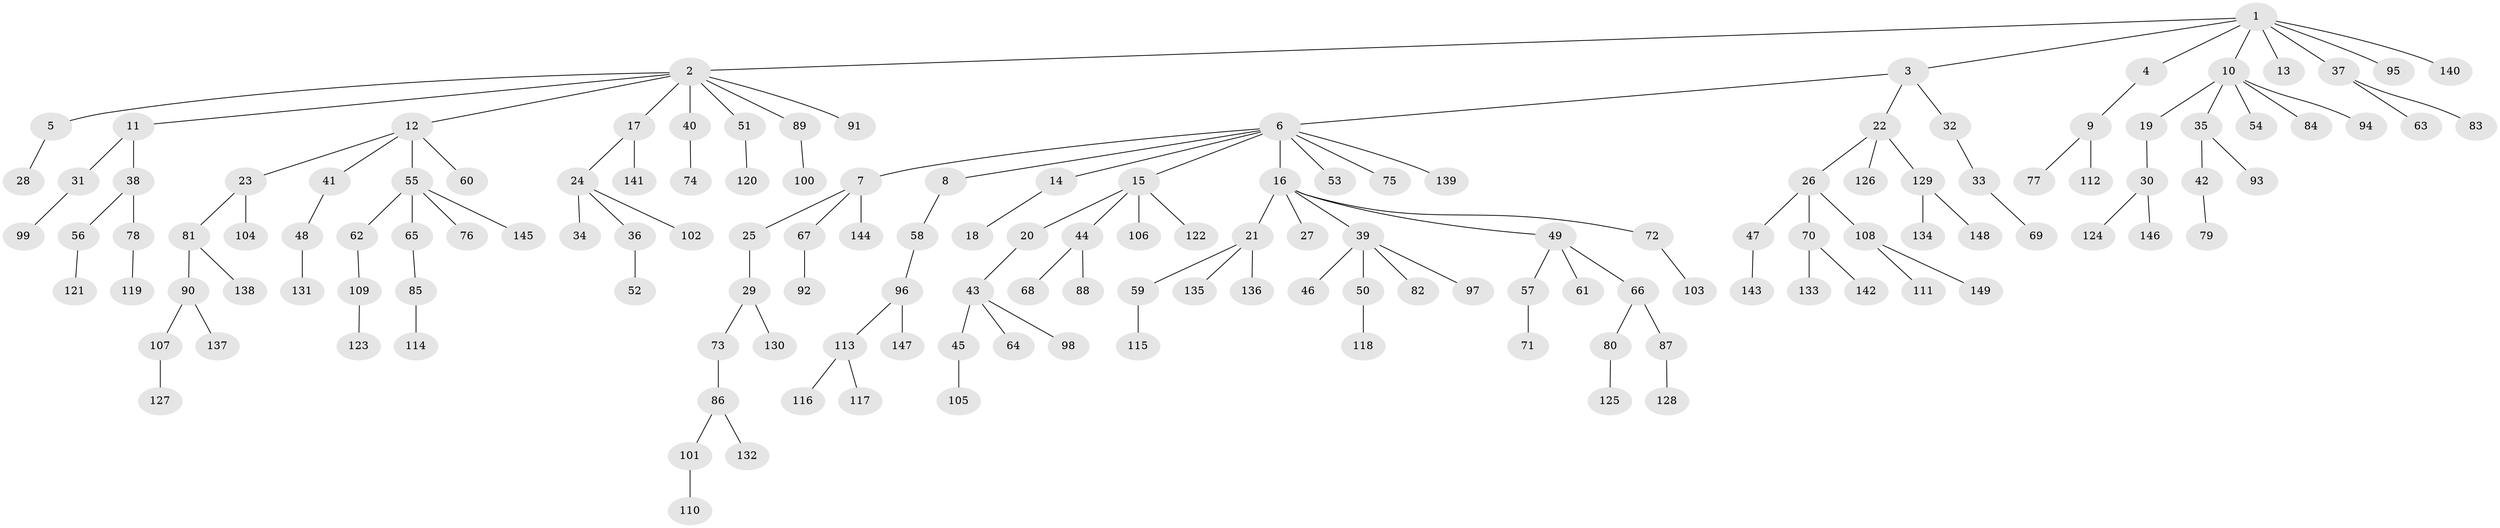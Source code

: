 // coarse degree distribution, {9: 0.009615384615384616, 10: 0.009615384615384616, 4: 0.0673076923076923, 2: 0.23076923076923078, 1: 0.5769230769230769, 8: 0.028846153846153848, 6: 0.009615384615384616, 3: 0.0673076923076923}
// Generated by graph-tools (version 1.1) at 2025/52/02/27/25 19:52:12]
// undirected, 149 vertices, 148 edges
graph export_dot {
graph [start="1"]
  node [color=gray90,style=filled];
  1;
  2;
  3;
  4;
  5;
  6;
  7;
  8;
  9;
  10;
  11;
  12;
  13;
  14;
  15;
  16;
  17;
  18;
  19;
  20;
  21;
  22;
  23;
  24;
  25;
  26;
  27;
  28;
  29;
  30;
  31;
  32;
  33;
  34;
  35;
  36;
  37;
  38;
  39;
  40;
  41;
  42;
  43;
  44;
  45;
  46;
  47;
  48;
  49;
  50;
  51;
  52;
  53;
  54;
  55;
  56;
  57;
  58;
  59;
  60;
  61;
  62;
  63;
  64;
  65;
  66;
  67;
  68;
  69;
  70;
  71;
  72;
  73;
  74;
  75;
  76;
  77;
  78;
  79;
  80;
  81;
  82;
  83;
  84;
  85;
  86;
  87;
  88;
  89;
  90;
  91;
  92;
  93;
  94;
  95;
  96;
  97;
  98;
  99;
  100;
  101;
  102;
  103;
  104;
  105;
  106;
  107;
  108;
  109;
  110;
  111;
  112;
  113;
  114;
  115;
  116;
  117;
  118;
  119;
  120;
  121;
  122;
  123;
  124;
  125;
  126;
  127;
  128;
  129;
  130;
  131;
  132;
  133;
  134;
  135;
  136;
  137;
  138;
  139;
  140;
  141;
  142;
  143;
  144;
  145;
  146;
  147;
  148;
  149;
  1 -- 2;
  1 -- 3;
  1 -- 4;
  1 -- 10;
  1 -- 13;
  1 -- 37;
  1 -- 95;
  1 -- 140;
  2 -- 5;
  2 -- 11;
  2 -- 12;
  2 -- 17;
  2 -- 40;
  2 -- 51;
  2 -- 89;
  2 -- 91;
  3 -- 6;
  3 -- 22;
  3 -- 32;
  4 -- 9;
  5 -- 28;
  6 -- 7;
  6 -- 8;
  6 -- 14;
  6 -- 15;
  6 -- 16;
  6 -- 53;
  6 -- 75;
  6 -- 139;
  7 -- 25;
  7 -- 67;
  7 -- 144;
  8 -- 58;
  9 -- 77;
  9 -- 112;
  10 -- 19;
  10 -- 35;
  10 -- 54;
  10 -- 84;
  10 -- 94;
  11 -- 31;
  11 -- 38;
  12 -- 23;
  12 -- 41;
  12 -- 55;
  12 -- 60;
  14 -- 18;
  15 -- 20;
  15 -- 44;
  15 -- 106;
  15 -- 122;
  16 -- 21;
  16 -- 27;
  16 -- 39;
  16 -- 49;
  16 -- 72;
  17 -- 24;
  17 -- 141;
  19 -- 30;
  20 -- 43;
  21 -- 59;
  21 -- 135;
  21 -- 136;
  22 -- 26;
  22 -- 126;
  22 -- 129;
  23 -- 81;
  23 -- 104;
  24 -- 34;
  24 -- 36;
  24 -- 102;
  25 -- 29;
  26 -- 47;
  26 -- 70;
  26 -- 108;
  29 -- 73;
  29 -- 130;
  30 -- 124;
  30 -- 146;
  31 -- 99;
  32 -- 33;
  33 -- 69;
  35 -- 42;
  35 -- 93;
  36 -- 52;
  37 -- 63;
  37 -- 83;
  38 -- 56;
  38 -- 78;
  39 -- 46;
  39 -- 50;
  39 -- 82;
  39 -- 97;
  40 -- 74;
  41 -- 48;
  42 -- 79;
  43 -- 45;
  43 -- 64;
  43 -- 98;
  44 -- 68;
  44 -- 88;
  45 -- 105;
  47 -- 143;
  48 -- 131;
  49 -- 57;
  49 -- 61;
  49 -- 66;
  50 -- 118;
  51 -- 120;
  55 -- 62;
  55 -- 65;
  55 -- 76;
  55 -- 145;
  56 -- 121;
  57 -- 71;
  58 -- 96;
  59 -- 115;
  62 -- 109;
  65 -- 85;
  66 -- 80;
  66 -- 87;
  67 -- 92;
  70 -- 133;
  70 -- 142;
  72 -- 103;
  73 -- 86;
  78 -- 119;
  80 -- 125;
  81 -- 90;
  81 -- 138;
  85 -- 114;
  86 -- 101;
  86 -- 132;
  87 -- 128;
  89 -- 100;
  90 -- 107;
  90 -- 137;
  96 -- 113;
  96 -- 147;
  101 -- 110;
  107 -- 127;
  108 -- 111;
  108 -- 149;
  109 -- 123;
  113 -- 116;
  113 -- 117;
  129 -- 134;
  129 -- 148;
}
